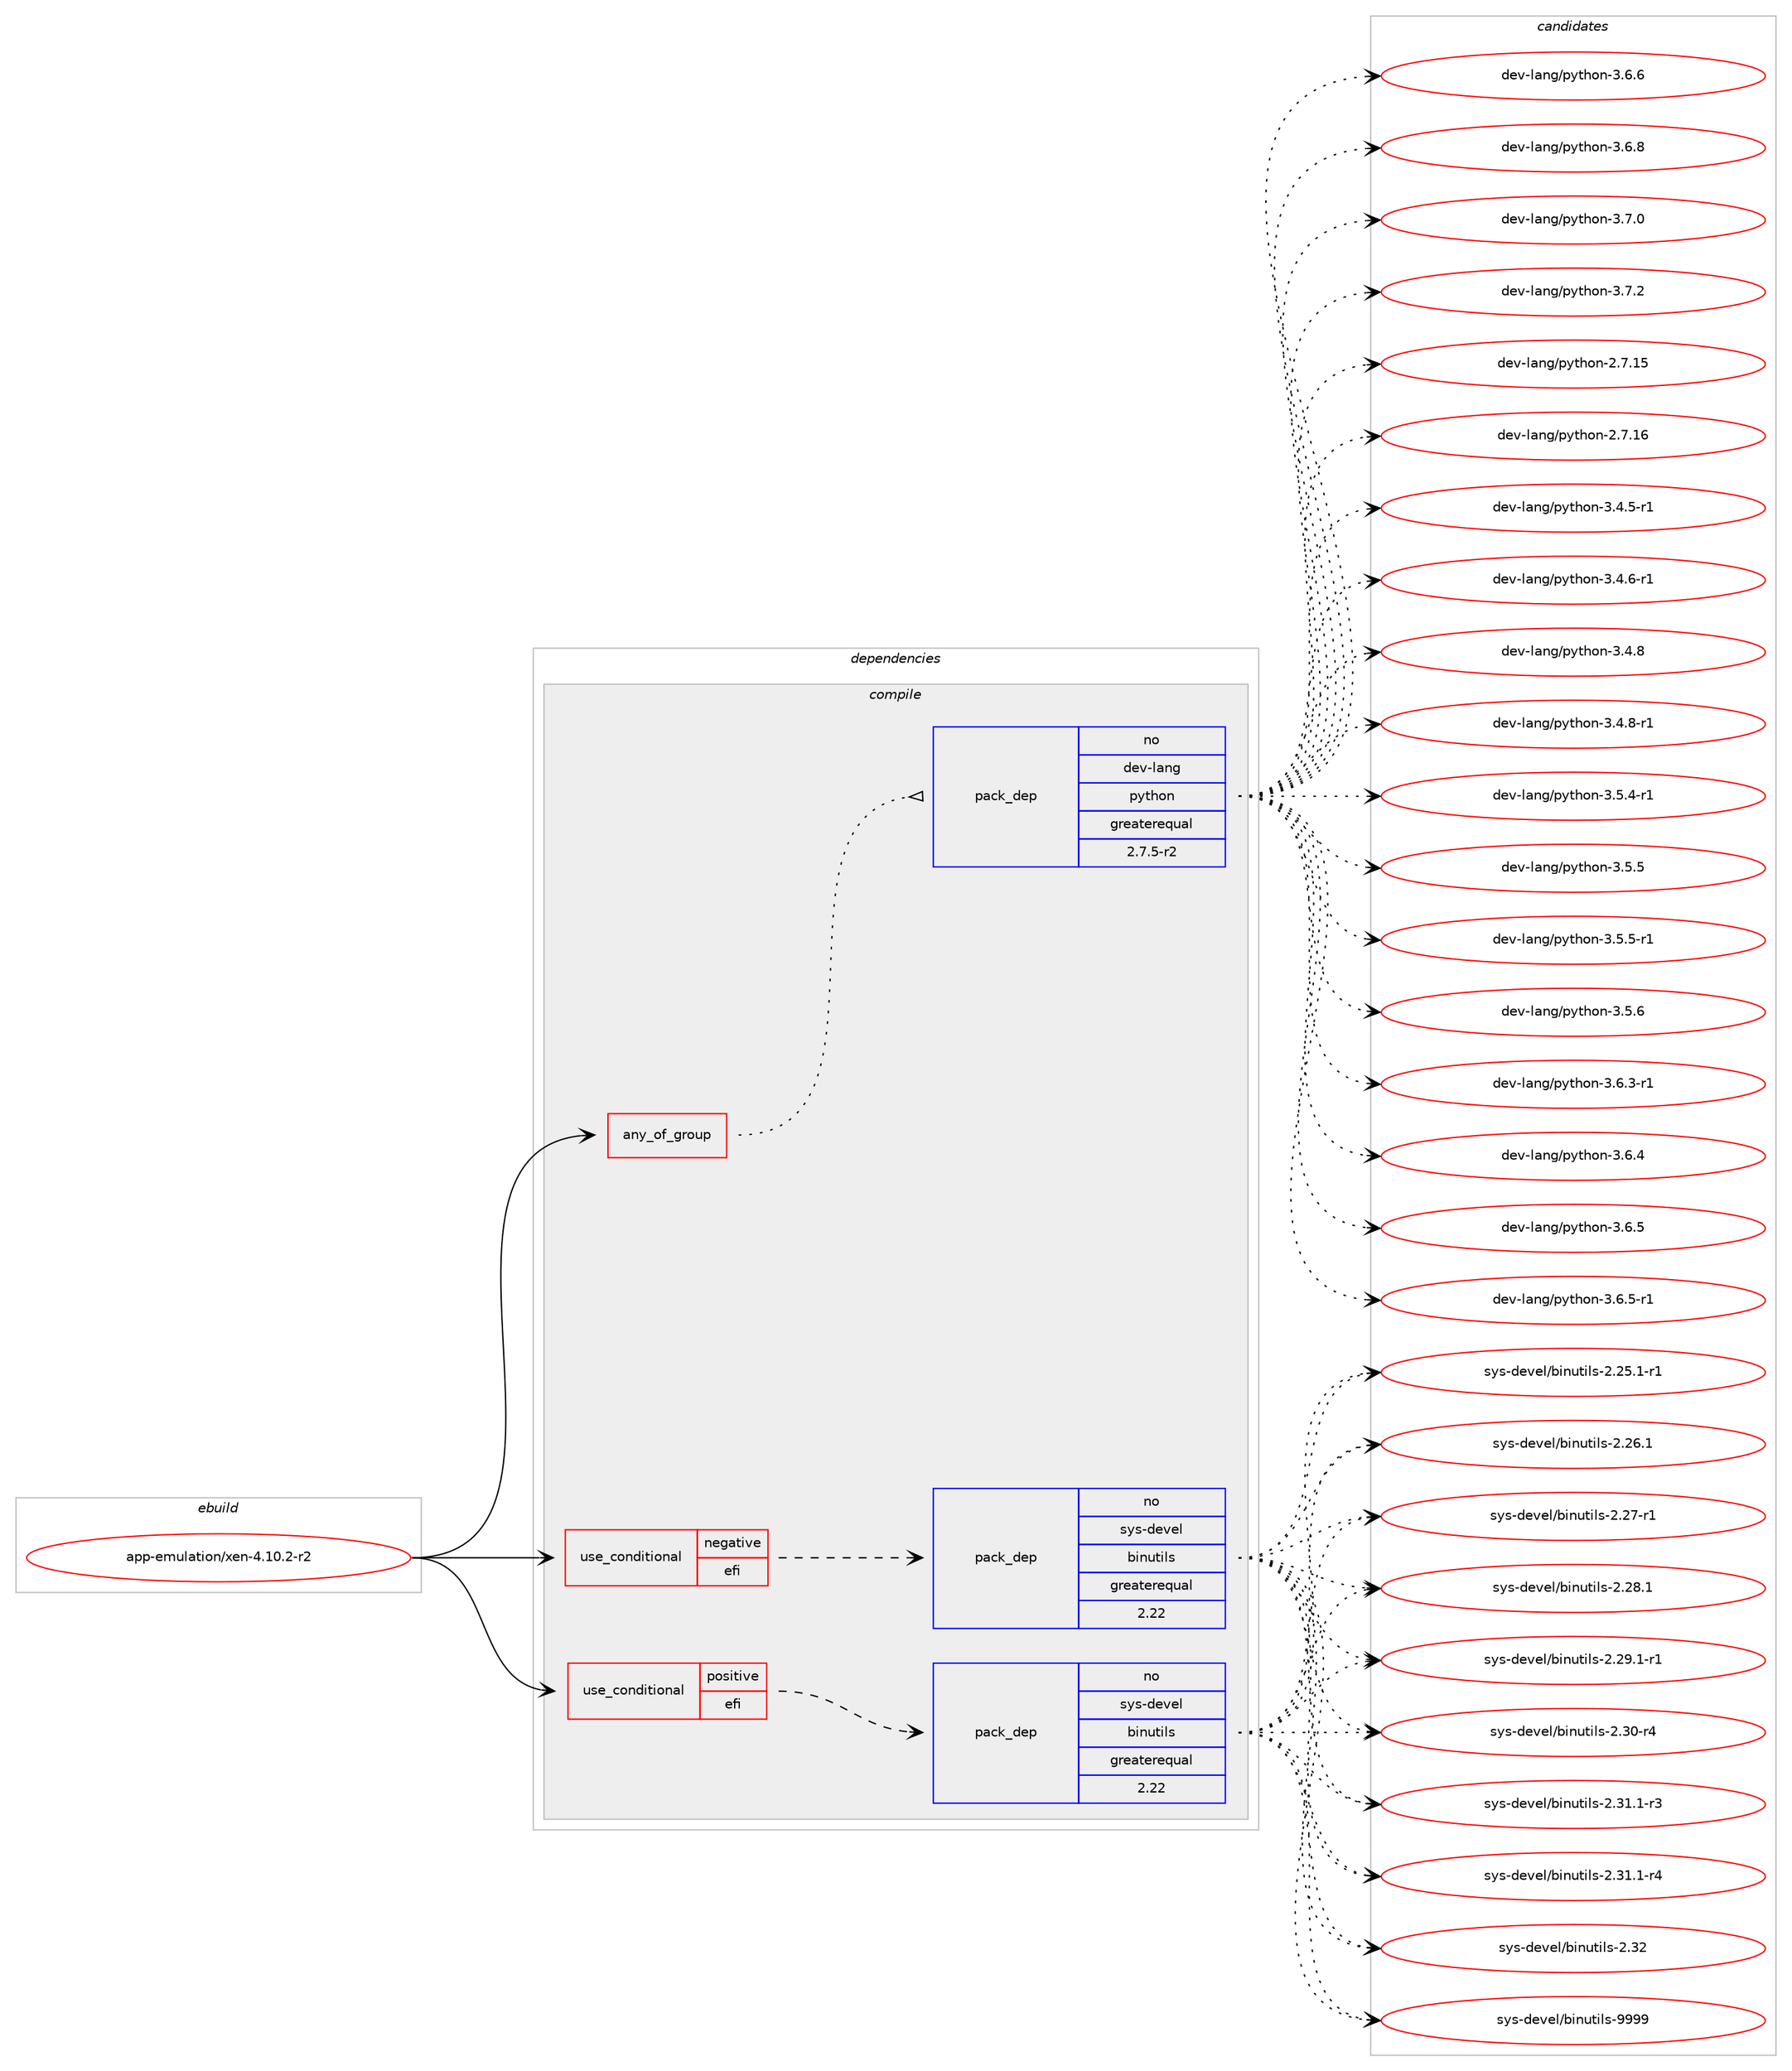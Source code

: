 digraph prolog {

# *************
# Graph options
# *************

newrank=true;
concentrate=true;
compound=true;
graph [rankdir=LR,fontname=Helvetica,fontsize=10,ranksep=1.5];#, ranksep=2.5, nodesep=0.2];
edge  [arrowhead=vee];
node  [fontname=Helvetica,fontsize=10];

# **********
# The ebuild
# **********

subgraph cluster_leftcol {
color=gray;
rank=same;
label=<<i>ebuild</i>>;
id [label="app-emulation/xen-4.10.2-r2", color=red, width=4, href="../app-emulation/xen-4.10.2-r2.svg"];
}

# ****************
# The dependencies
# ****************

subgraph cluster_midcol {
color=gray;
label=<<i>dependencies</i>>;
subgraph cluster_compile {
fillcolor="#eeeeee";
style=filled;
label=<<i>compile</i>>;
subgraph any19536 {
dependency1293237 [label=<<TABLE BORDER="0" CELLBORDER="1" CELLSPACING="0" CELLPADDING="4"><TR><TD CELLPADDING="10">any_of_group</TD></TR></TABLE>>, shape=none, color=red];subgraph pack920944 {
dependency1293238 [label=<<TABLE BORDER="0" CELLBORDER="1" CELLSPACING="0" CELLPADDING="4" WIDTH="220"><TR><TD ROWSPAN="6" CELLPADDING="30">pack_dep</TD></TR><TR><TD WIDTH="110">no</TD></TR><TR><TD>dev-lang</TD></TR><TR><TD>python</TD></TR><TR><TD>greaterequal</TD></TR><TR><TD>2.7.5-r2</TD></TR></TABLE>>, shape=none, color=blue];
}
dependency1293237:e -> dependency1293238:w [weight=20,style="dotted",arrowhead="oinv"];
}
id:e -> dependency1293237:w [weight=20,style="solid",arrowhead="vee"];
subgraph cond352219 {
dependency1293239 [label=<<TABLE BORDER="0" CELLBORDER="1" CELLSPACING="0" CELLPADDING="4"><TR><TD ROWSPAN="3" CELLPADDING="10">use_conditional</TD></TR><TR><TD>negative</TD></TR><TR><TD>efi</TD></TR></TABLE>>, shape=none, color=red];
subgraph pack920945 {
dependency1293240 [label=<<TABLE BORDER="0" CELLBORDER="1" CELLSPACING="0" CELLPADDING="4" WIDTH="220"><TR><TD ROWSPAN="6" CELLPADDING="30">pack_dep</TD></TR><TR><TD WIDTH="110">no</TD></TR><TR><TD>sys-devel</TD></TR><TR><TD>binutils</TD></TR><TR><TD>greaterequal</TD></TR><TR><TD>2.22</TD></TR></TABLE>>, shape=none, color=blue];
}
dependency1293239:e -> dependency1293240:w [weight=20,style="dashed",arrowhead="vee"];
}
id:e -> dependency1293239:w [weight=20,style="solid",arrowhead="vee"];
subgraph cond352220 {
dependency1293241 [label=<<TABLE BORDER="0" CELLBORDER="1" CELLSPACING="0" CELLPADDING="4"><TR><TD ROWSPAN="3" CELLPADDING="10">use_conditional</TD></TR><TR><TD>positive</TD></TR><TR><TD>efi</TD></TR></TABLE>>, shape=none, color=red];
subgraph pack920946 {
dependency1293242 [label=<<TABLE BORDER="0" CELLBORDER="1" CELLSPACING="0" CELLPADDING="4" WIDTH="220"><TR><TD ROWSPAN="6" CELLPADDING="30">pack_dep</TD></TR><TR><TD WIDTH="110">no</TD></TR><TR><TD>sys-devel</TD></TR><TR><TD>binutils</TD></TR><TR><TD>greaterequal</TD></TR><TR><TD>2.22</TD></TR></TABLE>>, shape=none, color=blue];
}
dependency1293241:e -> dependency1293242:w [weight=20,style="dashed",arrowhead="vee"];
}
id:e -> dependency1293241:w [weight=20,style="solid",arrowhead="vee"];
}
subgraph cluster_compileandrun {
fillcolor="#eeeeee";
style=filled;
label=<<i>compile and run</i>>;
}
subgraph cluster_run {
fillcolor="#eeeeee";
style=filled;
label=<<i>run</i>>;
}
}

# **************
# The candidates
# **************

subgraph cluster_choices {
rank=same;
color=gray;
label=<<i>candidates</i>>;

subgraph choice920944 {
color=black;
nodesep=1;
choice10010111845108971101034711212111610411111045504655464953 [label="dev-lang/python-2.7.15", color=red, width=4,href="../dev-lang/python-2.7.15.svg"];
choice10010111845108971101034711212111610411111045504655464954 [label="dev-lang/python-2.7.16", color=red, width=4,href="../dev-lang/python-2.7.16.svg"];
choice1001011184510897110103471121211161041111104551465246534511449 [label="dev-lang/python-3.4.5-r1", color=red, width=4,href="../dev-lang/python-3.4.5-r1.svg"];
choice1001011184510897110103471121211161041111104551465246544511449 [label="dev-lang/python-3.4.6-r1", color=red, width=4,href="../dev-lang/python-3.4.6-r1.svg"];
choice100101118451089711010347112121116104111110455146524656 [label="dev-lang/python-3.4.8", color=red, width=4,href="../dev-lang/python-3.4.8.svg"];
choice1001011184510897110103471121211161041111104551465246564511449 [label="dev-lang/python-3.4.8-r1", color=red, width=4,href="../dev-lang/python-3.4.8-r1.svg"];
choice1001011184510897110103471121211161041111104551465346524511449 [label="dev-lang/python-3.5.4-r1", color=red, width=4,href="../dev-lang/python-3.5.4-r1.svg"];
choice100101118451089711010347112121116104111110455146534653 [label="dev-lang/python-3.5.5", color=red, width=4,href="../dev-lang/python-3.5.5.svg"];
choice1001011184510897110103471121211161041111104551465346534511449 [label="dev-lang/python-3.5.5-r1", color=red, width=4,href="../dev-lang/python-3.5.5-r1.svg"];
choice100101118451089711010347112121116104111110455146534654 [label="dev-lang/python-3.5.6", color=red, width=4,href="../dev-lang/python-3.5.6.svg"];
choice1001011184510897110103471121211161041111104551465446514511449 [label="dev-lang/python-3.6.3-r1", color=red, width=4,href="../dev-lang/python-3.6.3-r1.svg"];
choice100101118451089711010347112121116104111110455146544652 [label="dev-lang/python-3.6.4", color=red, width=4,href="../dev-lang/python-3.6.4.svg"];
choice100101118451089711010347112121116104111110455146544653 [label="dev-lang/python-3.6.5", color=red, width=4,href="../dev-lang/python-3.6.5.svg"];
choice1001011184510897110103471121211161041111104551465446534511449 [label="dev-lang/python-3.6.5-r1", color=red, width=4,href="../dev-lang/python-3.6.5-r1.svg"];
choice100101118451089711010347112121116104111110455146544654 [label="dev-lang/python-3.6.6", color=red, width=4,href="../dev-lang/python-3.6.6.svg"];
choice100101118451089711010347112121116104111110455146544656 [label="dev-lang/python-3.6.8", color=red, width=4,href="../dev-lang/python-3.6.8.svg"];
choice100101118451089711010347112121116104111110455146554648 [label="dev-lang/python-3.7.0", color=red, width=4,href="../dev-lang/python-3.7.0.svg"];
choice100101118451089711010347112121116104111110455146554650 [label="dev-lang/python-3.7.2", color=red, width=4,href="../dev-lang/python-3.7.2.svg"];
dependency1293238:e -> choice10010111845108971101034711212111610411111045504655464953:w [style=dotted,weight="100"];
dependency1293238:e -> choice10010111845108971101034711212111610411111045504655464954:w [style=dotted,weight="100"];
dependency1293238:e -> choice1001011184510897110103471121211161041111104551465246534511449:w [style=dotted,weight="100"];
dependency1293238:e -> choice1001011184510897110103471121211161041111104551465246544511449:w [style=dotted,weight="100"];
dependency1293238:e -> choice100101118451089711010347112121116104111110455146524656:w [style=dotted,weight="100"];
dependency1293238:e -> choice1001011184510897110103471121211161041111104551465246564511449:w [style=dotted,weight="100"];
dependency1293238:e -> choice1001011184510897110103471121211161041111104551465346524511449:w [style=dotted,weight="100"];
dependency1293238:e -> choice100101118451089711010347112121116104111110455146534653:w [style=dotted,weight="100"];
dependency1293238:e -> choice1001011184510897110103471121211161041111104551465346534511449:w [style=dotted,weight="100"];
dependency1293238:e -> choice100101118451089711010347112121116104111110455146534654:w [style=dotted,weight="100"];
dependency1293238:e -> choice1001011184510897110103471121211161041111104551465446514511449:w [style=dotted,weight="100"];
dependency1293238:e -> choice100101118451089711010347112121116104111110455146544652:w [style=dotted,weight="100"];
dependency1293238:e -> choice100101118451089711010347112121116104111110455146544653:w [style=dotted,weight="100"];
dependency1293238:e -> choice1001011184510897110103471121211161041111104551465446534511449:w [style=dotted,weight="100"];
dependency1293238:e -> choice100101118451089711010347112121116104111110455146544654:w [style=dotted,weight="100"];
dependency1293238:e -> choice100101118451089711010347112121116104111110455146544656:w [style=dotted,weight="100"];
dependency1293238:e -> choice100101118451089711010347112121116104111110455146554648:w [style=dotted,weight="100"];
dependency1293238:e -> choice100101118451089711010347112121116104111110455146554650:w [style=dotted,weight="100"];
}
subgraph choice920945 {
color=black;
nodesep=1;
choice115121115451001011181011084798105110117116105108115455046505346494511449 [label="sys-devel/binutils-2.25.1-r1", color=red, width=4,href="../sys-devel/binutils-2.25.1-r1.svg"];
choice11512111545100101118101108479810511011711610510811545504650544649 [label="sys-devel/binutils-2.26.1", color=red, width=4,href="../sys-devel/binutils-2.26.1.svg"];
choice11512111545100101118101108479810511011711610510811545504650554511449 [label="sys-devel/binutils-2.27-r1", color=red, width=4,href="../sys-devel/binutils-2.27-r1.svg"];
choice11512111545100101118101108479810511011711610510811545504650564649 [label="sys-devel/binutils-2.28.1", color=red, width=4,href="../sys-devel/binutils-2.28.1.svg"];
choice115121115451001011181011084798105110117116105108115455046505746494511449 [label="sys-devel/binutils-2.29.1-r1", color=red, width=4,href="../sys-devel/binutils-2.29.1-r1.svg"];
choice11512111545100101118101108479810511011711610510811545504651484511452 [label="sys-devel/binutils-2.30-r4", color=red, width=4,href="../sys-devel/binutils-2.30-r4.svg"];
choice115121115451001011181011084798105110117116105108115455046514946494511451 [label="sys-devel/binutils-2.31.1-r3", color=red, width=4,href="../sys-devel/binutils-2.31.1-r3.svg"];
choice115121115451001011181011084798105110117116105108115455046514946494511452 [label="sys-devel/binutils-2.31.1-r4", color=red, width=4,href="../sys-devel/binutils-2.31.1-r4.svg"];
choice1151211154510010111810110847981051101171161051081154550465150 [label="sys-devel/binutils-2.32", color=red, width=4,href="../sys-devel/binutils-2.32.svg"];
choice1151211154510010111810110847981051101171161051081154557575757 [label="sys-devel/binutils-9999", color=red, width=4,href="../sys-devel/binutils-9999.svg"];
dependency1293240:e -> choice115121115451001011181011084798105110117116105108115455046505346494511449:w [style=dotted,weight="100"];
dependency1293240:e -> choice11512111545100101118101108479810511011711610510811545504650544649:w [style=dotted,weight="100"];
dependency1293240:e -> choice11512111545100101118101108479810511011711610510811545504650554511449:w [style=dotted,weight="100"];
dependency1293240:e -> choice11512111545100101118101108479810511011711610510811545504650564649:w [style=dotted,weight="100"];
dependency1293240:e -> choice115121115451001011181011084798105110117116105108115455046505746494511449:w [style=dotted,weight="100"];
dependency1293240:e -> choice11512111545100101118101108479810511011711610510811545504651484511452:w [style=dotted,weight="100"];
dependency1293240:e -> choice115121115451001011181011084798105110117116105108115455046514946494511451:w [style=dotted,weight="100"];
dependency1293240:e -> choice115121115451001011181011084798105110117116105108115455046514946494511452:w [style=dotted,weight="100"];
dependency1293240:e -> choice1151211154510010111810110847981051101171161051081154550465150:w [style=dotted,weight="100"];
dependency1293240:e -> choice1151211154510010111810110847981051101171161051081154557575757:w [style=dotted,weight="100"];
}
subgraph choice920946 {
color=black;
nodesep=1;
choice115121115451001011181011084798105110117116105108115455046505346494511449 [label="sys-devel/binutils-2.25.1-r1", color=red, width=4,href="../sys-devel/binutils-2.25.1-r1.svg"];
choice11512111545100101118101108479810511011711610510811545504650544649 [label="sys-devel/binutils-2.26.1", color=red, width=4,href="../sys-devel/binutils-2.26.1.svg"];
choice11512111545100101118101108479810511011711610510811545504650554511449 [label="sys-devel/binutils-2.27-r1", color=red, width=4,href="../sys-devel/binutils-2.27-r1.svg"];
choice11512111545100101118101108479810511011711610510811545504650564649 [label="sys-devel/binutils-2.28.1", color=red, width=4,href="../sys-devel/binutils-2.28.1.svg"];
choice115121115451001011181011084798105110117116105108115455046505746494511449 [label="sys-devel/binutils-2.29.1-r1", color=red, width=4,href="../sys-devel/binutils-2.29.1-r1.svg"];
choice11512111545100101118101108479810511011711610510811545504651484511452 [label="sys-devel/binutils-2.30-r4", color=red, width=4,href="../sys-devel/binutils-2.30-r4.svg"];
choice115121115451001011181011084798105110117116105108115455046514946494511451 [label="sys-devel/binutils-2.31.1-r3", color=red, width=4,href="../sys-devel/binutils-2.31.1-r3.svg"];
choice115121115451001011181011084798105110117116105108115455046514946494511452 [label="sys-devel/binutils-2.31.1-r4", color=red, width=4,href="../sys-devel/binutils-2.31.1-r4.svg"];
choice1151211154510010111810110847981051101171161051081154550465150 [label="sys-devel/binutils-2.32", color=red, width=4,href="../sys-devel/binutils-2.32.svg"];
choice1151211154510010111810110847981051101171161051081154557575757 [label="sys-devel/binutils-9999", color=red, width=4,href="../sys-devel/binutils-9999.svg"];
dependency1293242:e -> choice115121115451001011181011084798105110117116105108115455046505346494511449:w [style=dotted,weight="100"];
dependency1293242:e -> choice11512111545100101118101108479810511011711610510811545504650544649:w [style=dotted,weight="100"];
dependency1293242:e -> choice11512111545100101118101108479810511011711610510811545504650554511449:w [style=dotted,weight="100"];
dependency1293242:e -> choice11512111545100101118101108479810511011711610510811545504650564649:w [style=dotted,weight="100"];
dependency1293242:e -> choice115121115451001011181011084798105110117116105108115455046505746494511449:w [style=dotted,weight="100"];
dependency1293242:e -> choice11512111545100101118101108479810511011711610510811545504651484511452:w [style=dotted,weight="100"];
dependency1293242:e -> choice115121115451001011181011084798105110117116105108115455046514946494511451:w [style=dotted,weight="100"];
dependency1293242:e -> choice115121115451001011181011084798105110117116105108115455046514946494511452:w [style=dotted,weight="100"];
dependency1293242:e -> choice1151211154510010111810110847981051101171161051081154550465150:w [style=dotted,weight="100"];
dependency1293242:e -> choice1151211154510010111810110847981051101171161051081154557575757:w [style=dotted,weight="100"];
}
}

}
